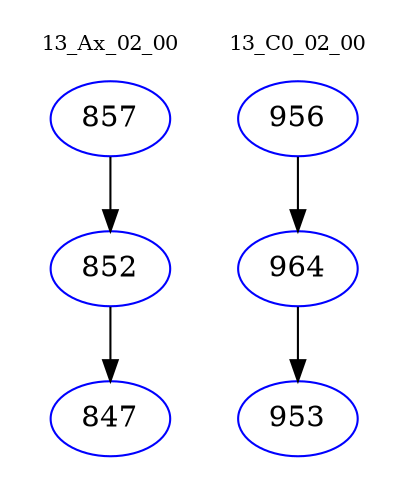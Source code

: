 digraph{
subgraph cluster_0 {
color = white
label = "13_Ax_02_00";
fontsize=10;
T0_857 [label="857", color="blue"]
T0_857 -> T0_852 [color="black"]
T0_852 [label="852", color="blue"]
T0_852 -> T0_847 [color="black"]
T0_847 [label="847", color="blue"]
}
subgraph cluster_1 {
color = white
label = "13_C0_02_00";
fontsize=10;
T1_956 [label="956", color="blue"]
T1_956 -> T1_964 [color="black"]
T1_964 [label="964", color="blue"]
T1_964 -> T1_953 [color="black"]
T1_953 [label="953", color="blue"]
}
}
